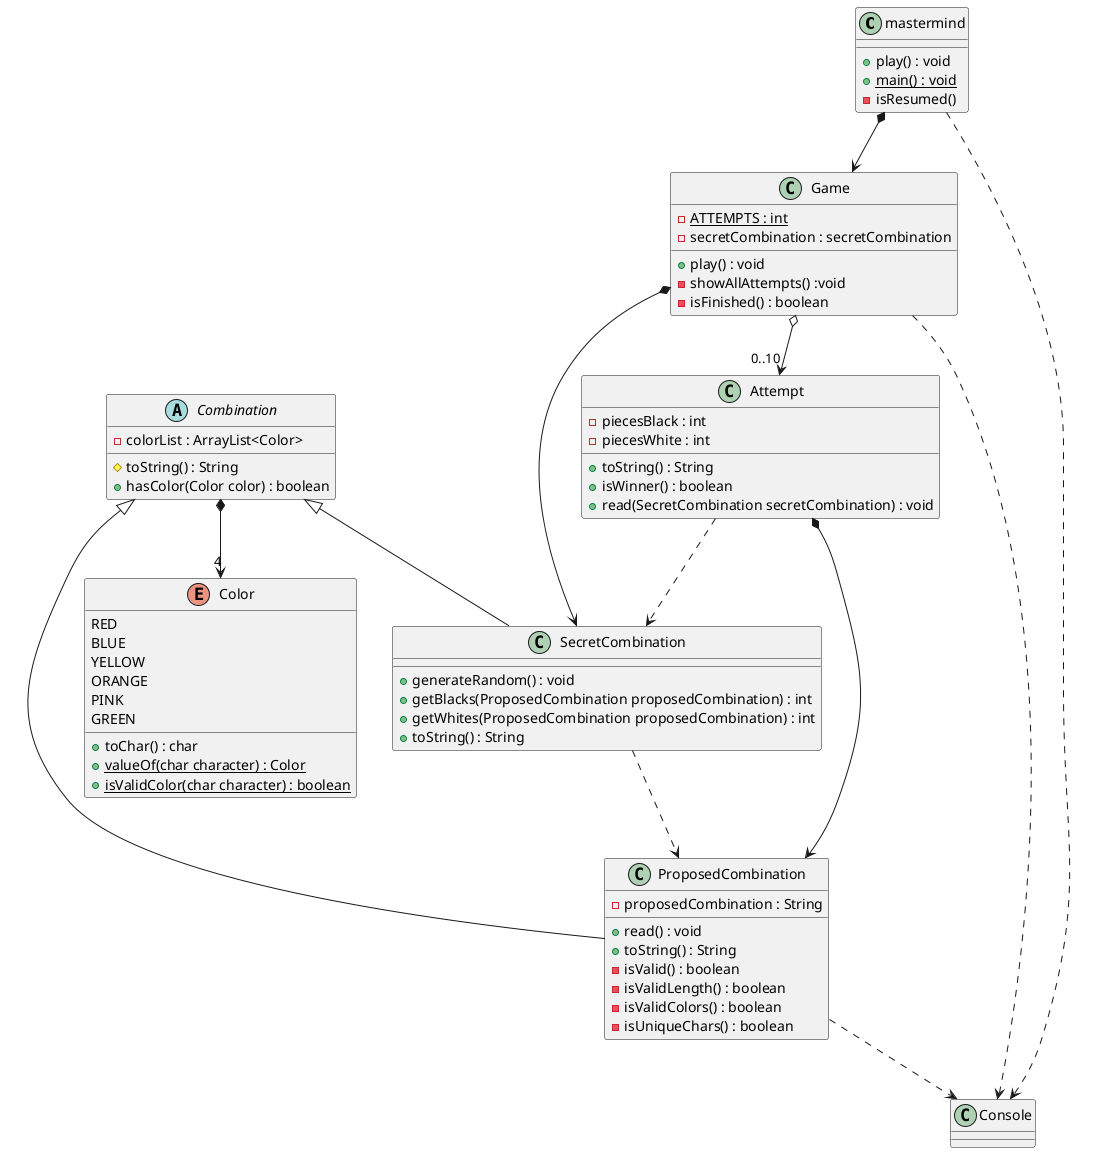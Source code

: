 @startuml
class mastermind {
+ play() : void
+ {static} main() : void
- isResumed()
}



class Game{
- {static} ATTEMPTS : int
- secretCombination : secretCombination
+ play() : void
- showAllAttempts() :void
- isFinished() : boolean
}

class Attempt{
- piecesBlack : int
- piecesWhite : int
+toString() : String
+isWinner() : boolean
+ read(SecretCombination secretCombination) : void


}

Attempt *--> ProposedCombination
Attempt ..> SecretCombination
Game o-->"0..10" Attempt 

class SecretCombination{
+ generateRandom() : void
+ getBlacks(ProposedCombination proposedCombination) : int
+ getWhites(ProposedCombination proposedCombination) : int
+ toString() : String
}



class ProposedCombination{
- proposedCombination : String
+ read() : void
+ toString() : String
- isValid() : boolean
- isValidLength() : boolean
- isValidColors() : boolean
- isUniqueChars() : boolean
}



abstract class Combination{
- colorList : ArrayList<Color>
# toString() : String
+ hasColor(Color color) : boolean
}




Enum Color{
RED
BLUE
YELLOW
ORANGE
PINK
GREEN
+ toChar() : char
+ {static} valueOf(char character) : Color
+ {static} isValidColor(char character) : boolean
}


mastermind *--> Game
Game *--> SecretCombination
Game ..> Console
SecretCombination -up-^ Combination
ProposedCombination -up-^ Combination
ProposedCombination ..> Console
mastermind ..> Console
Combination *-->"4" Color
SecretCombination ..> ProposedCombination
@enduml